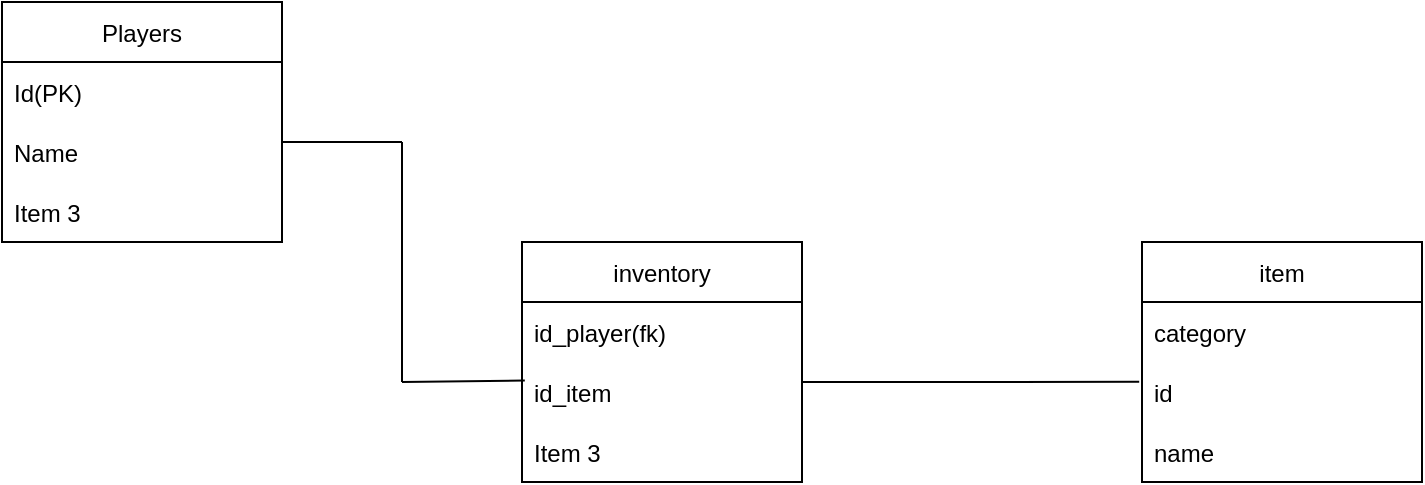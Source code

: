 <mxfile version="20.3.3" type="github">
  <diagram id="w38ZvXhzb24UrPZDEQOq" name="Sivu-1">
    <mxGraphModel dx="981" dy="548" grid="1" gridSize="10" guides="1" tooltips="1" connect="1" arrows="1" fold="1" page="1" pageScale="1" pageWidth="827" pageHeight="1169" math="0" shadow="0">
      <root>
        <mxCell id="0" />
        <mxCell id="1" parent="0" />
        <mxCell id="ZFPpJLUJY4-MEB3Y58Wt-1" value="Players" style="swimlane;fontStyle=0;childLayout=stackLayout;horizontal=1;startSize=30;horizontalStack=0;resizeParent=1;resizeParentMax=0;resizeLast=0;collapsible=1;marginBottom=0;" vertex="1" parent="1">
          <mxGeometry x="70" y="260" width="140" height="120" as="geometry" />
        </mxCell>
        <mxCell id="ZFPpJLUJY4-MEB3Y58Wt-2" value="Id(PK)" style="text;strokeColor=none;fillColor=none;align=left;verticalAlign=middle;spacingLeft=4;spacingRight=4;overflow=hidden;points=[[0,0.5],[1,0.5]];portConstraint=eastwest;rotatable=0;" vertex="1" parent="ZFPpJLUJY4-MEB3Y58Wt-1">
          <mxGeometry y="30" width="140" height="30" as="geometry" />
        </mxCell>
        <mxCell id="ZFPpJLUJY4-MEB3Y58Wt-3" value="Name" style="text;strokeColor=none;fillColor=none;align=left;verticalAlign=middle;spacingLeft=4;spacingRight=4;overflow=hidden;points=[[0,0.5],[1,0.5]];portConstraint=eastwest;rotatable=0;" vertex="1" parent="ZFPpJLUJY4-MEB3Y58Wt-1">
          <mxGeometry y="60" width="140" height="30" as="geometry" />
        </mxCell>
        <mxCell id="ZFPpJLUJY4-MEB3Y58Wt-4" value="Item 3" style="text;strokeColor=none;fillColor=none;align=left;verticalAlign=middle;spacingLeft=4;spacingRight=4;overflow=hidden;points=[[0,0.5],[1,0.5]];portConstraint=eastwest;rotatable=0;" vertex="1" parent="ZFPpJLUJY4-MEB3Y58Wt-1">
          <mxGeometry y="90" width="140" height="30" as="geometry" />
        </mxCell>
        <mxCell id="ZFPpJLUJY4-MEB3Y58Wt-5" value="inventory" style="swimlane;fontStyle=0;childLayout=stackLayout;horizontal=1;startSize=30;horizontalStack=0;resizeParent=1;resizeParentMax=0;resizeLast=0;collapsible=1;marginBottom=0;" vertex="1" parent="1">
          <mxGeometry x="330" y="380" width="140" height="120" as="geometry" />
        </mxCell>
        <mxCell id="ZFPpJLUJY4-MEB3Y58Wt-6" value="id_player(fk)" style="text;strokeColor=none;fillColor=none;align=left;verticalAlign=middle;spacingLeft=4;spacingRight=4;overflow=hidden;points=[[0,0.5],[1,0.5]];portConstraint=eastwest;rotatable=0;" vertex="1" parent="ZFPpJLUJY4-MEB3Y58Wt-5">
          <mxGeometry y="30" width="140" height="30" as="geometry" />
        </mxCell>
        <mxCell id="ZFPpJLUJY4-MEB3Y58Wt-7" value="id_item" style="text;strokeColor=none;fillColor=none;align=left;verticalAlign=middle;spacingLeft=4;spacingRight=4;overflow=hidden;points=[[0,0.5],[1,0.5]];portConstraint=eastwest;rotatable=0;" vertex="1" parent="ZFPpJLUJY4-MEB3Y58Wt-5">
          <mxGeometry y="60" width="140" height="30" as="geometry" />
        </mxCell>
        <mxCell id="ZFPpJLUJY4-MEB3Y58Wt-8" value="Item 3" style="text;strokeColor=none;fillColor=none;align=left;verticalAlign=middle;spacingLeft=4;spacingRight=4;overflow=hidden;points=[[0,0.5],[1,0.5]];portConstraint=eastwest;rotatable=0;" vertex="1" parent="ZFPpJLUJY4-MEB3Y58Wt-5">
          <mxGeometry y="90" width="140" height="30" as="geometry" />
        </mxCell>
        <mxCell id="ZFPpJLUJY4-MEB3Y58Wt-9" value="item" style="swimlane;fontStyle=0;childLayout=stackLayout;horizontal=1;startSize=30;horizontalStack=0;resizeParent=1;resizeParentMax=0;resizeLast=0;collapsible=1;marginBottom=0;" vertex="1" parent="1">
          <mxGeometry x="640" y="380" width="140" height="120" as="geometry" />
        </mxCell>
        <mxCell id="ZFPpJLUJY4-MEB3Y58Wt-10" value="category" style="text;strokeColor=none;fillColor=none;align=left;verticalAlign=middle;spacingLeft=4;spacingRight=4;overflow=hidden;points=[[0,0.5],[1,0.5]];portConstraint=eastwest;rotatable=0;" vertex="1" parent="ZFPpJLUJY4-MEB3Y58Wt-9">
          <mxGeometry y="30" width="140" height="30" as="geometry" />
        </mxCell>
        <mxCell id="ZFPpJLUJY4-MEB3Y58Wt-11" value="id" style="text;strokeColor=none;fillColor=none;align=left;verticalAlign=middle;spacingLeft=4;spacingRight=4;overflow=hidden;points=[[0,0.5],[1,0.5]];portConstraint=eastwest;rotatable=0;" vertex="1" parent="ZFPpJLUJY4-MEB3Y58Wt-9">
          <mxGeometry y="60" width="140" height="30" as="geometry" />
        </mxCell>
        <mxCell id="ZFPpJLUJY4-MEB3Y58Wt-12" value="name" style="text;strokeColor=none;fillColor=none;align=left;verticalAlign=middle;spacingLeft=4;spacingRight=4;overflow=hidden;points=[[0,0.5],[1,0.5]];portConstraint=eastwest;rotatable=0;" vertex="1" parent="ZFPpJLUJY4-MEB3Y58Wt-9">
          <mxGeometry y="90" width="140" height="30" as="geometry" />
        </mxCell>
        <mxCell id="ZFPpJLUJY4-MEB3Y58Wt-13" value="" style="endArrow=none;html=1;rounded=0;" edge="1" parent="1">
          <mxGeometry width="50" height="50" relative="1" as="geometry">
            <mxPoint x="210" y="330" as="sourcePoint" />
            <mxPoint x="270" y="330" as="targetPoint" />
          </mxGeometry>
        </mxCell>
        <mxCell id="ZFPpJLUJY4-MEB3Y58Wt-14" value="" style="endArrow=none;html=1;rounded=0;" edge="1" parent="1">
          <mxGeometry width="50" height="50" relative="1" as="geometry">
            <mxPoint x="270" y="450" as="sourcePoint" />
            <mxPoint x="270" y="330" as="targetPoint" />
          </mxGeometry>
        </mxCell>
        <mxCell id="ZFPpJLUJY4-MEB3Y58Wt-15" value="" style="endArrow=none;html=1;rounded=0;entryX=0.01;entryY=0.308;entryDx=0;entryDy=0;entryPerimeter=0;" edge="1" parent="1" target="ZFPpJLUJY4-MEB3Y58Wt-7">
          <mxGeometry width="50" height="50" relative="1" as="geometry">
            <mxPoint x="270" y="450" as="sourcePoint" />
            <mxPoint x="320" y="420" as="targetPoint" />
          </mxGeometry>
        </mxCell>
        <mxCell id="ZFPpJLUJY4-MEB3Y58Wt-16" value="" style="endArrow=none;html=1;rounded=0;entryX=-0.01;entryY=0.331;entryDx=0;entryDy=0;entryPerimeter=0;" edge="1" parent="1" target="ZFPpJLUJY4-MEB3Y58Wt-11">
          <mxGeometry width="50" height="50" relative="1" as="geometry">
            <mxPoint x="470" y="450" as="sourcePoint" />
            <mxPoint x="590" y="420" as="targetPoint" />
            <Array as="points">
              <mxPoint x="520" y="450" />
              <mxPoint x="560" y="450" />
            </Array>
          </mxGeometry>
        </mxCell>
      </root>
    </mxGraphModel>
  </diagram>
</mxfile>
